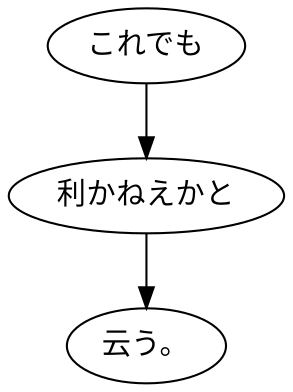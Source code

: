 digraph graph5060 {
	node0 [label="これでも"];
	node1 [label="利かねえかと"];
	node2 [label="云う。"];
	node0 -> node1;
	node1 -> node2;
}
